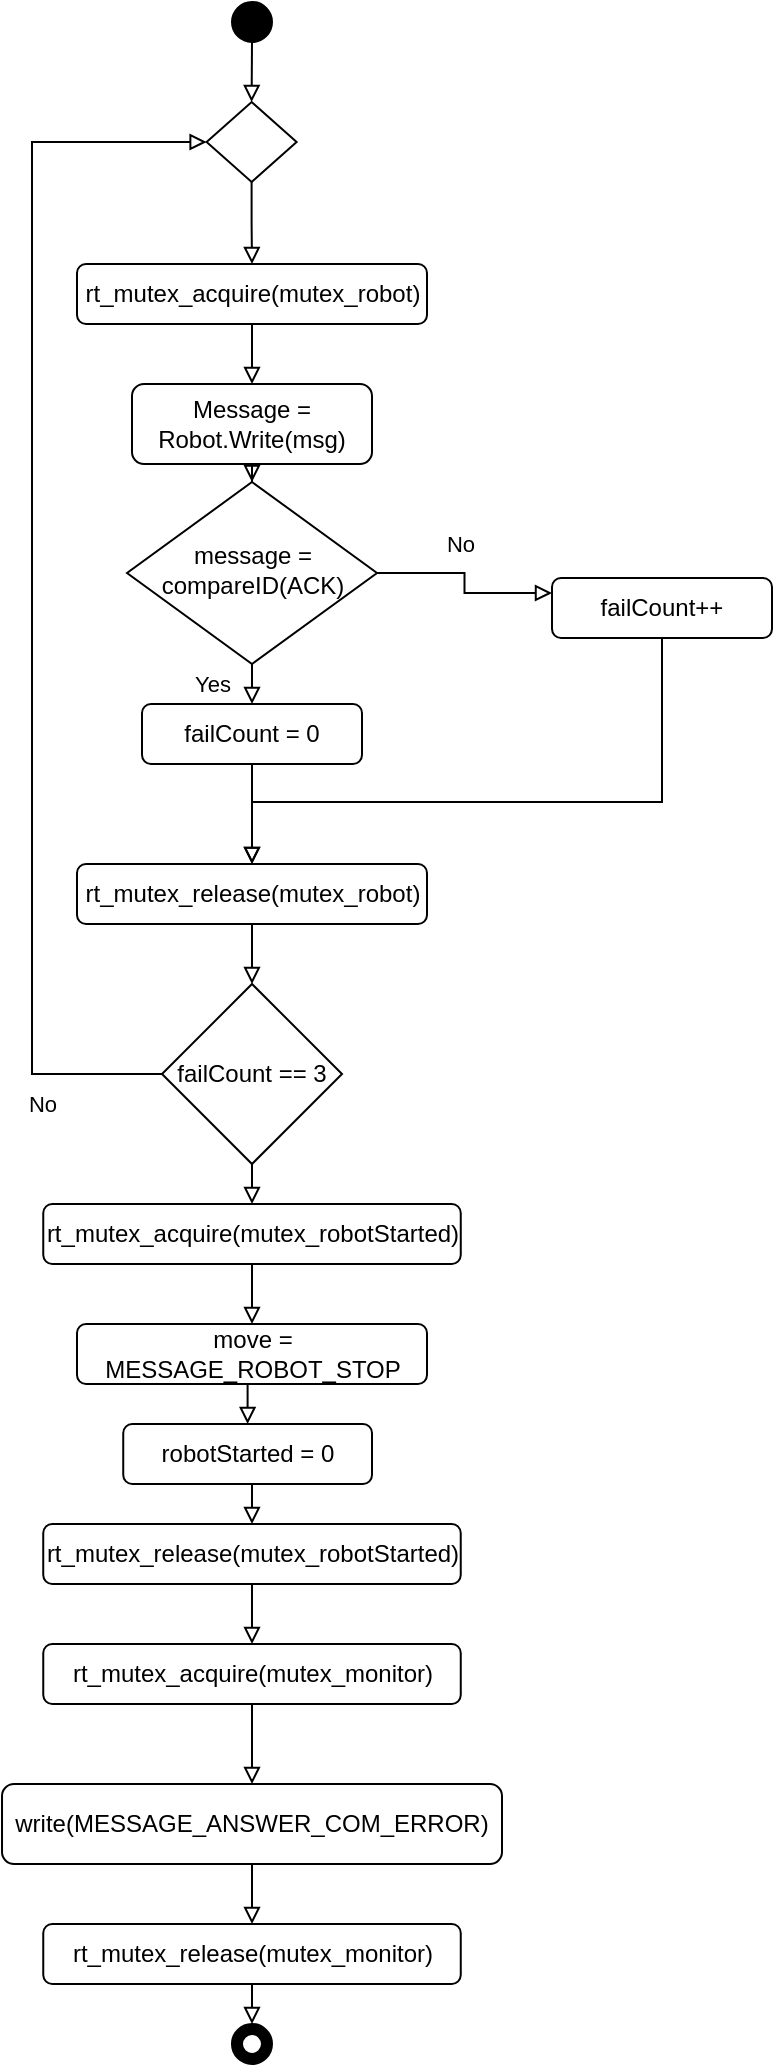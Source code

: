 <mxfile version="14.5.7" type="github">
  <diagram id="C5RBs43oDa-KdzZeNtuy" name="Page-1">
    <mxGraphModel dx="1422" dy="705" grid="1" gridSize="10" guides="1" tooltips="1" connect="1" arrows="1" fold="1" page="1" pageScale="1" pageWidth="827" pageHeight="1169" math="0" shadow="0">
      <root>
        <mxCell id="WIyWlLk6GJQsqaUBKTNV-0" />
        <mxCell id="WIyWlLk6GJQsqaUBKTNV-1" parent="WIyWlLk6GJQsqaUBKTNV-0" />
        <mxCell id="bGtVaOuoYpW2GGI2EJSz-3" style="edgeStyle=orthogonalEdgeStyle;rounded=0;orthogonalLoop=1;jettySize=auto;html=1;exitX=0.5;exitY=1;exitDx=0;exitDy=0;entryX=0.5;entryY=0;entryDx=0;entryDy=0;endArrow=block;endFill=0;" parent="WIyWlLk6GJQsqaUBKTNV-1" source="WIyWlLk6GJQsqaUBKTNV-3" target="WIyWlLk6GJQsqaUBKTNV-7" edge="1">
          <mxGeometry relative="1" as="geometry" />
        </mxCell>
        <mxCell id="WIyWlLk6GJQsqaUBKTNV-3" value="rt_mutex_acquire(mutex_robot)" style="rounded=1;whiteSpace=wrap;html=1;fontSize=12;glass=0;strokeWidth=1;shadow=0;" parent="WIyWlLk6GJQsqaUBKTNV-1" vertex="1">
          <mxGeometry x="312.5" y="201" width="175" height="30" as="geometry" />
        </mxCell>
        <mxCell id="yp1iiQQtpAUXdIteugmY-5" value="" style="edgeStyle=orthogonalEdgeStyle;rounded=0;orthogonalLoop=1;jettySize=auto;html=1;endArrow=block;endFill=0;" parent="WIyWlLk6GJQsqaUBKTNV-1" source="WIyWlLk6GJQsqaUBKTNV-7" target="yp1iiQQtpAUXdIteugmY-2" edge="1">
          <mxGeometry relative="1" as="geometry" />
        </mxCell>
        <mxCell id="WIyWlLk6GJQsqaUBKTNV-7" value="Message = Robot.Write(msg)" style="rounded=1;whiteSpace=wrap;html=1;fontSize=12;glass=0;strokeWidth=1;shadow=0;" parent="WIyWlLk6GJQsqaUBKTNV-1" vertex="1">
          <mxGeometry x="340" y="261" width="120" height="40" as="geometry" />
        </mxCell>
        <mxCell id="bGtVaOuoYpW2GGI2EJSz-2" style="edgeStyle=orthogonalEdgeStyle;rounded=0;orthogonalLoop=1;jettySize=auto;html=1;exitX=0.5;exitY=1;exitDx=0;exitDy=0;entryX=0.5;entryY=0;entryDx=0;entryDy=0;endArrow=block;endFill=0;" parent="WIyWlLk6GJQsqaUBKTNV-1" target="O9FgE7iOqmjEoH4YduyH-0" edge="1">
          <mxGeometry relative="1" as="geometry">
            <mxPoint x="400" y="90" as="sourcePoint" />
          </mxGeometry>
        </mxCell>
        <mxCell id="yp1iiQQtpAUXdIteugmY-13" style="edgeStyle=orthogonalEdgeStyle;rounded=0;orthogonalLoop=1;jettySize=auto;html=1;exitX=0;exitY=0.5;exitDx=0;exitDy=0;entryX=0;entryY=0.5;entryDx=0;entryDy=0;endArrow=block;endFill=0;" parent="WIyWlLk6GJQsqaUBKTNV-1" source="bGtVaOuoYpW2GGI2EJSz-1" target="O9FgE7iOqmjEoH4YduyH-0" edge="1">
          <mxGeometry relative="1" as="geometry">
            <Array as="points">
              <mxPoint x="290" y="606" />
              <mxPoint x="290" y="140" />
            </Array>
          </mxGeometry>
        </mxCell>
        <mxCell id="yp1iiQQtpAUXdIteugmY-14" value="No" style="edgeLabel;html=1;align=center;verticalAlign=middle;resizable=0;points=[];" parent="yp1iiQQtpAUXdIteugmY-13" vertex="1" connectable="0">
          <mxGeometry x="-0.8" y="-1" relative="1" as="geometry">
            <mxPoint x="1.5" y="16" as="offset" />
          </mxGeometry>
        </mxCell>
        <mxCell id="yp1iiQQtpAUXdIteugmY-17" style="edgeStyle=orthogonalEdgeStyle;rounded=0;orthogonalLoop=1;jettySize=auto;html=1;exitX=0.5;exitY=1;exitDx=0;exitDy=0;entryX=0.5;entryY=0;entryDx=0;entryDy=0;endArrow=block;endFill=0;" parent="WIyWlLk6GJQsqaUBKTNV-1" source="bGtVaOuoYpW2GGI2EJSz-1" target="yp1iiQQtpAUXdIteugmY-15" edge="1">
          <mxGeometry relative="1" as="geometry" />
        </mxCell>
        <mxCell id="bGtVaOuoYpW2GGI2EJSz-1" value="failCount == 3" style="rhombus;whiteSpace=wrap;html=1;" parent="WIyWlLk6GJQsqaUBKTNV-1" vertex="1">
          <mxGeometry x="355" y="561" width="90" height="90" as="geometry" />
        </mxCell>
        <mxCell id="yp1iiQQtpAUXdIteugmY-0" value="" style="ellipse;whiteSpace=wrap;html=1;aspect=fixed;fillColor=#000000;" parent="WIyWlLk6GJQsqaUBKTNV-1" vertex="1">
          <mxGeometry x="390" y="70" width="20" height="20" as="geometry" />
        </mxCell>
        <mxCell id="yp1iiQQtpAUXdIteugmY-4" value="Yes" style="edgeStyle=orthogonalEdgeStyle;rounded=0;orthogonalLoop=1;jettySize=auto;html=1;exitX=0.5;exitY=1;exitDx=0;exitDy=0;entryX=0.5;entryY=0;entryDx=0;entryDy=0;endArrow=block;endFill=0;" parent="WIyWlLk6GJQsqaUBKTNV-1" source="yp1iiQQtpAUXdIteugmY-2" target="yp1iiQQtpAUXdIteugmY-3" edge="1">
          <mxGeometry y="-20" relative="1" as="geometry">
            <mxPoint as="offset" />
          </mxGeometry>
        </mxCell>
        <mxCell id="yp1iiQQtpAUXdIteugmY-2" value="message = compareID(ACK)" style="rhombus;whiteSpace=wrap;html=1;shadow=0;fontFamily=Helvetica;fontSize=12;align=center;strokeWidth=1;spacing=6;spacingTop=-4;" parent="WIyWlLk6GJQsqaUBKTNV-1" vertex="1">
          <mxGeometry x="337.51" y="310" width="125" height="91" as="geometry" />
        </mxCell>
        <mxCell id="yp1iiQQtpAUXdIteugmY-9" style="edgeStyle=orthogonalEdgeStyle;rounded=0;orthogonalLoop=1;jettySize=auto;html=1;exitX=0.5;exitY=1;exitDx=0;exitDy=0;endArrow=block;endFill=0;" parent="WIyWlLk6GJQsqaUBKTNV-1" source="yp1iiQQtpAUXdIteugmY-3" target="yp1iiQQtpAUXdIteugmY-8" edge="1">
          <mxGeometry relative="1" as="geometry" />
        </mxCell>
        <mxCell id="yp1iiQQtpAUXdIteugmY-3" value="failCount = 0" style="rounded=1;whiteSpace=wrap;html=1;" parent="WIyWlLk6GJQsqaUBKTNV-1" vertex="1">
          <mxGeometry x="345" y="421" width="110" height="30" as="geometry" />
        </mxCell>
        <mxCell id="yp1iiQQtpAUXdIteugmY-11" value="" style="edgeStyle=orthogonalEdgeStyle;rounded=0;orthogonalLoop=1;jettySize=auto;html=1;endArrow=block;endFill=0;" parent="WIyWlLk6GJQsqaUBKTNV-1" source="yp1iiQQtpAUXdIteugmY-8" target="bGtVaOuoYpW2GGI2EJSz-1" edge="1">
          <mxGeometry relative="1" as="geometry" />
        </mxCell>
        <mxCell id="yp1iiQQtpAUXdIteugmY-8" value="rt_mutex_release(mutex_robot)" style="rounded=1;whiteSpace=wrap;html=1;fontSize=12;glass=0;strokeWidth=1;shadow=0;" parent="WIyWlLk6GJQsqaUBKTNV-1" vertex="1">
          <mxGeometry x="312.5" y="501" width="175" height="30" as="geometry" />
        </mxCell>
        <mxCell id="yp1iiQQtpAUXdIteugmY-19" style="edgeStyle=orthogonalEdgeStyle;rounded=0;orthogonalLoop=1;jettySize=auto;html=1;exitX=0.5;exitY=1;exitDx=0;exitDy=0;entryX=0.5;entryY=0;entryDx=0;entryDy=0;endArrow=block;endFill=0;" parent="WIyWlLk6GJQsqaUBKTNV-1" source="yp1iiQQtpAUXdIteugmY-15" target="yp1iiQQtpAUXdIteugmY-18" edge="1">
          <mxGeometry relative="1" as="geometry" />
        </mxCell>
        <mxCell id="yp1iiQQtpAUXdIteugmY-15" value="rt_mutex_acquire(mutex_robotStarted)" style="rounded=1;whiteSpace=wrap;html=1;fontSize=12;glass=0;strokeWidth=1;shadow=0;" parent="WIyWlLk6GJQsqaUBKTNV-1" vertex="1">
          <mxGeometry x="295.63" y="671" width="208.75" height="30" as="geometry" />
        </mxCell>
        <mxCell id="yp1iiQQtpAUXdIteugmY-23" style="edgeStyle=orthogonalEdgeStyle;rounded=0;orthogonalLoop=1;jettySize=auto;html=1;exitX=0.5;exitY=1;exitDx=0;exitDy=0;entryX=0.5;entryY=0;entryDx=0;entryDy=0;endArrow=block;endFill=0;" parent="WIyWlLk6GJQsqaUBKTNV-1" source="yp1iiQQtpAUXdIteugmY-18" target="yp1iiQQtpAUXdIteugmY-22" edge="1">
          <mxGeometry relative="1" as="geometry" />
        </mxCell>
        <mxCell id="yp1iiQQtpAUXdIteugmY-18" value="move = MESSAGE_ROBOT_STOP" style="rounded=1;whiteSpace=wrap;html=1;fontSize=12;glass=0;strokeWidth=1;shadow=0;" parent="WIyWlLk6GJQsqaUBKTNV-1" vertex="1">
          <mxGeometry x="312.5" y="731" width="175" height="30" as="geometry" />
        </mxCell>
        <mxCell id="yp1iiQQtpAUXdIteugmY-26" style="edgeStyle=orthogonalEdgeStyle;rounded=0;orthogonalLoop=1;jettySize=auto;html=1;exitX=0.5;exitY=1;exitDx=0;exitDy=0;entryX=0.5;entryY=0;entryDx=0;entryDy=0;endArrow=block;endFill=0;" parent="WIyWlLk6GJQsqaUBKTNV-1" source="yp1iiQQtpAUXdIteugmY-20" target="yp1iiQQtpAUXdIteugmY-25" edge="1">
          <mxGeometry relative="1" as="geometry" />
        </mxCell>
        <mxCell id="yp1iiQQtpAUXdIteugmY-20" value="rt_mutex_release(mutex_robotStarted)" style="rounded=1;whiteSpace=wrap;html=1;fontSize=12;glass=0;strokeWidth=1;shadow=0;" parent="WIyWlLk6GJQsqaUBKTNV-1" vertex="1">
          <mxGeometry x="295.62" y="831" width="208.75" height="30" as="geometry" />
        </mxCell>
        <mxCell id="yp1iiQQtpAUXdIteugmY-24" style="edgeStyle=orthogonalEdgeStyle;rounded=0;orthogonalLoop=1;jettySize=auto;html=1;exitX=0.5;exitY=1;exitDx=0;exitDy=0;entryX=0.5;entryY=0;entryDx=0;entryDy=0;endArrow=block;endFill=0;" parent="WIyWlLk6GJQsqaUBKTNV-1" source="yp1iiQQtpAUXdIteugmY-22" target="yp1iiQQtpAUXdIteugmY-20" edge="1">
          <mxGeometry relative="1" as="geometry" />
        </mxCell>
        <mxCell id="yp1iiQQtpAUXdIteugmY-22" value="robotStarted = 0" style="rounded=1;whiteSpace=wrap;html=1;fontSize=12;glass=0;strokeWidth=1;shadow=0;" parent="WIyWlLk6GJQsqaUBKTNV-1" vertex="1">
          <mxGeometry x="335.62" y="781" width="124.38" height="30" as="geometry" />
        </mxCell>
        <mxCell id="yp1iiQQtpAUXdIteugmY-29" style="edgeStyle=orthogonalEdgeStyle;rounded=0;orthogonalLoop=1;jettySize=auto;html=1;exitX=0.5;exitY=1;exitDx=0;exitDy=0;entryX=0.5;entryY=0;entryDx=0;entryDy=0;endArrow=block;endFill=0;" parent="WIyWlLk6GJQsqaUBKTNV-1" source="yp1iiQQtpAUXdIteugmY-25" target="yp1iiQQtpAUXdIteugmY-28" edge="1">
          <mxGeometry relative="1" as="geometry" />
        </mxCell>
        <mxCell id="yp1iiQQtpAUXdIteugmY-25" value="rt_mutex_acquire(mutex_monitor)" style="rounded=1;whiteSpace=wrap;html=1;fontSize=12;glass=0;strokeWidth=1;shadow=0;" parent="WIyWlLk6GJQsqaUBKTNV-1" vertex="1">
          <mxGeometry x="295.63" y="891" width="208.75" height="30" as="geometry" />
        </mxCell>
        <mxCell id="yp1iiQQtpAUXdIteugmY-33" style="edgeStyle=orthogonalEdgeStyle;rounded=0;orthogonalLoop=1;jettySize=auto;html=1;exitX=0.5;exitY=1;exitDx=0;exitDy=0;entryX=0.5;entryY=0;entryDx=0;entryDy=0;endArrow=block;endFill=0;" parent="WIyWlLk6GJQsqaUBKTNV-1" source="yp1iiQQtpAUXdIteugmY-27" target="yp1iiQQtpAUXdIteugmY-31" edge="1">
          <mxGeometry relative="1" as="geometry" />
        </mxCell>
        <mxCell id="yp1iiQQtpAUXdIteugmY-27" value="rt_mutex_release(mutex_monitor)" style="rounded=1;whiteSpace=wrap;html=1;fontSize=12;glass=0;strokeWidth=1;shadow=0;" parent="WIyWlLk6GJQsqaUBKTNV-1" vertex="1">
          <mxGeometry x="295.63" y="1031" width="208.75" height="30" as="geometry" />
        </mxCell>
        <mxCell id="yp1iiQQtpAUXdIteugmY-30" style="edgeStyle=orthogonalEdgeStyle;rounded=0;orthogonalLoop=1;jettySize=auto;html=1;exitX=0.5;exitY=1;exitDx=0;exitDy=0;entryX=0.5;entryY=0;entryDx=0;entryDy=0;endArrow=block;endFill=0;" parent="WIyWlLk6GJQsqaUBKTNV-1" source="yp1iiQQtpAUXdIteugmY-28" target="yp1iiQQtpAUXdIteugmY-27" edge="1">
          <mxGeometry relative="1" as="geometry" />
        </mxCell>
        <mxCell id="yp1iiQQtpAUXdIteugmY-28" value="write(MESSAGE_ANSWER_COM_ERROR)" style="rounded=1;whiteSpace=wrap;html=1;fontSize=12;glass=0;strokeWidth=1;shadow=0;" parent="WIyWlLk6GJQsqaUBKTNV-1" vertex="1">
          <mxGeometry x="275.01" y="961" width="249.99" height="40" as="geometry" />
        </mxCell>
        <mxCell id="yp1iiQQtpAUXdIteugmY-31" value="" style="ellipse;whiteSpace=wrap;html=1;aspect=fixed;fillColor=#000000;" parent="WIyWlLk6GJQsqaUBKTNV-1" vertex="1">
          <mxGeometry x="389.99" y="1081" width="20" height="20" as="geometry" />
        </mxCell>
        <mxCell id="yp1iiQQtpAUXdIteugmY-32" value="" style="ellipse;whiteSpace=wrap;html=1;" parent="WIyWlLk6GJQsqaUBKTNV-1" vertex="1">
          <mxGeometry x="394.99" y="1086" width="10" height="10" as="geometry" />
        </mxCell>
        <mxCell id="O9FgE7iOqmjEoH4YduyH-1" style="edgeStyle=orthogonalEdgeStyle;rounded=0;orthogonalLoop=1;jettySize=auto;html=1;entryX=0.5;entryY=0;entryDx=0;entryDy=0;endArrow=block;endFill=0;" parent="WIyWlLk6GJQsqaUBKTNV-1" source="O9FgE7iOqmjEoH4YduyH-0" target="WIyWlLk6GJQsqaUBKTNV-3" edge="1">
          <mxGeometry relative="1" as="geometry" />
        </mxCell>
        <mxCell id="O9FgE7iOqmjEoH4YduyH-0" value="" style="rhombus;whiteSpace=wrap;html=1;" parent="WIyWlLk6GJQsqaUBKTNV-1" vertex="1">
          <mxGeometry x="377.31" y="120" width="45" height="40" as="geometry" />
        </mxCell>
        <mxCell id="O9FgE7iOqmjEoH4YduyH-3" style="edgeStyle=orthogonalEdgeStyle;rounded=0;orthogonalLoop=1;jettySize=auto;html=1;endArrow=block;endFill=0;" parent="WIyWlLk6GJQsqaUBKTNV-1" source="yp1iiQQtpAUXdIteugmY-6" target="yp1iiQQtpAUXdIteugmY-8" edge="1">
          <mxGeometry relative="1" as="geometry">
            <Array as="points">
              <mxPoint x="605" y="470" />
              <mxPoint x="400" y="470" />
            </Array>
          </mxGeometry>
        </mxCell>
        <mxCell id="yp1iiQQtpAUXdIteugmY-6" value="failCount++" style="rounded=1;whiteSpace=wrap;html=1;" parent="WIyWlLk6GJQsqaUBKTNV-1" vertex="1">
          <mxGeometry x="550" y="358" width="110" height="30" as="geometry" />
        </mxCell>
        <mxCell id="O9FgE7iOqmjEoH4YduyH-2" value="No" style="edgeStyle=orthogonalEdgeStyle;rounded=0;orthogonalLoop=1;jettySize=auto;html=1;exitX=1;exitY=0.5;exitDx=0;exitDy=0;entryX=0;entryY=0.25;entryDx=0;entryDy=0;endArrow=block;endFill=0;" parent="WIyWlLk6GJQsqaUBKTNV-1" source="yp1iiQQtpAUXdIteugmY-2" target="yp1iiQQtpAUXdIteugmY-6" edge="1">
          <mxGeometry x="-0.161" y="15" relative="1" as="geometry">
            <mxPoint as="offset" />
            <mxPoint x="435" y="366" as="sourcePoint" />
            <mxPoint x="535" y="421" as="targetPoint" />
          </mxGeometry>
        </mxCell>
      </root>
    </mxGraphModel>
  </diagram>
</mxfile>
